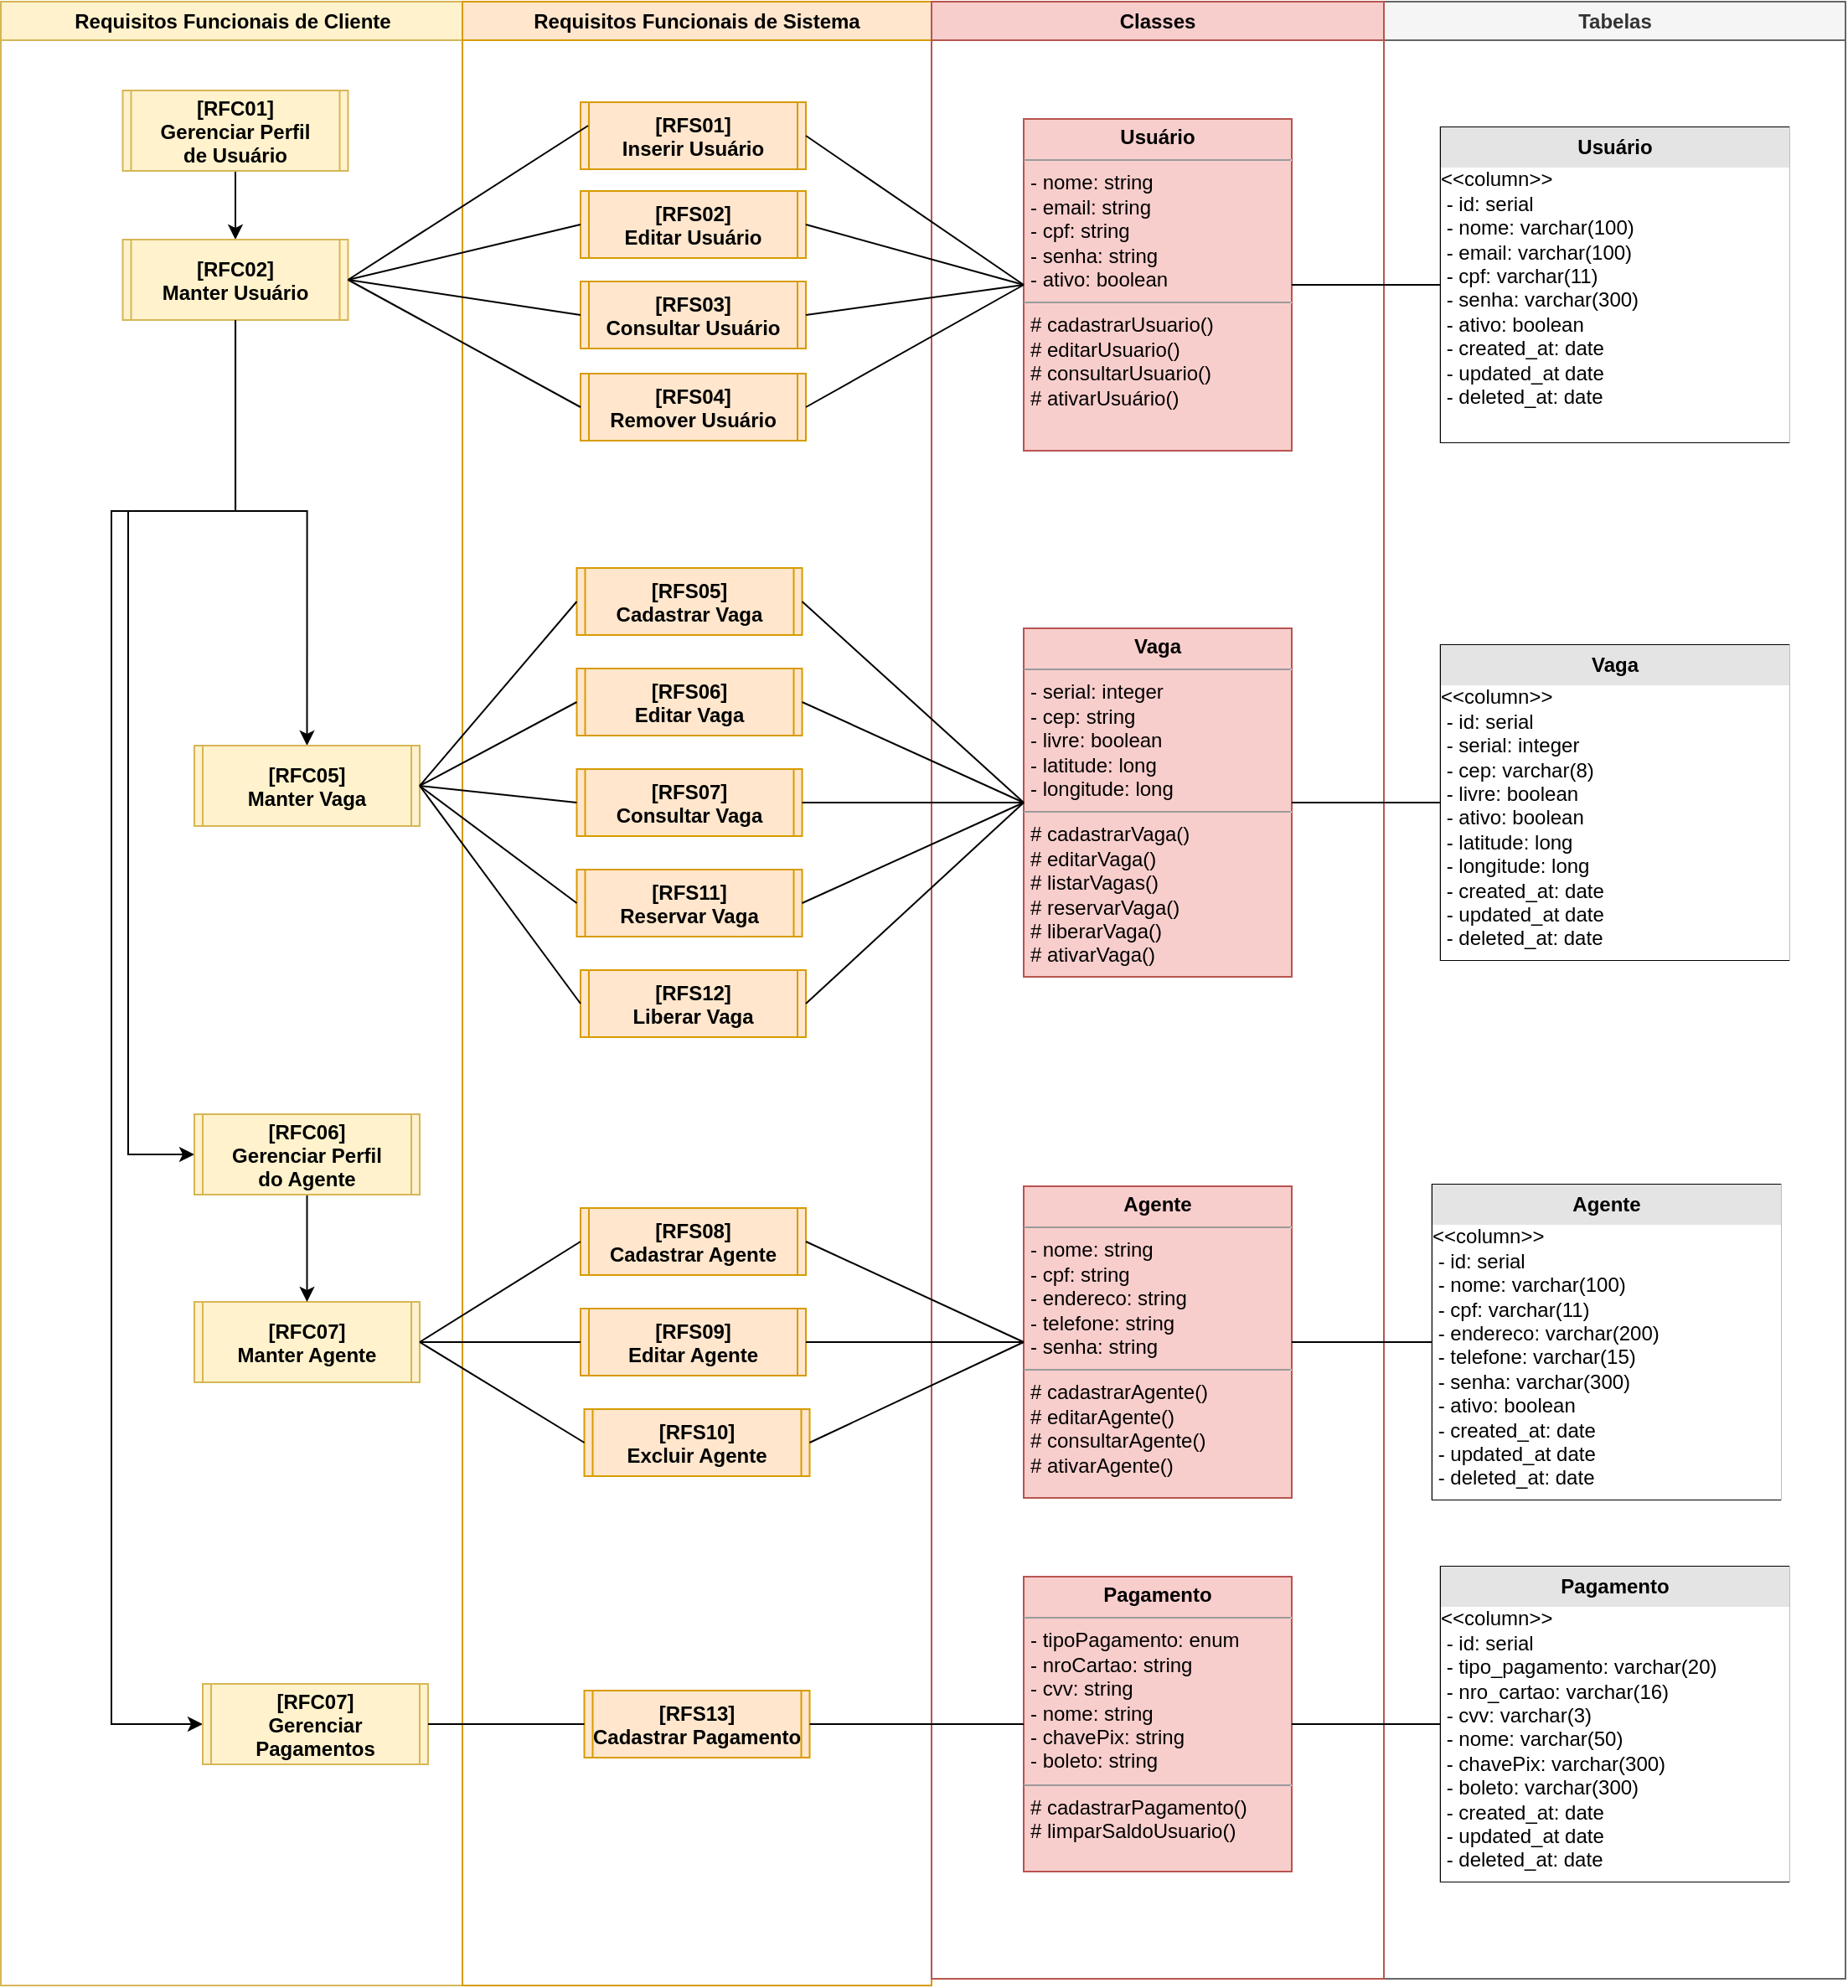 <mxfile version="20.6.0" type="device"><diagram name="Page-1" id="e7e014a7-5840-1c2e-5031-d8a46d1fe8dd"><mxGraphModel dx="700" dy="695" grid="1" gridSize="10" guides="1" tooltips="1" connect="1" arrows="1" fold="1" page="1" pageScale="1" pageWidth="1169" pageHeight="826" background="none" math="0" shadow="0"><root><mxCell id="0"/><mxCell id="1" parent="0"/><mxCell id="2" value="Requisitos Funcionais de Cliente" style="swimlane;whiteSpace=wrap;fillColor=#fff2cc;strokeColor=#d6b656;" parent="1" vertex="1"><mxGeometry x="174.5" y="136" width="275.5" height="1184" as="geometry"/></mxCell><mxCell id="U7-s-A8PzBp65a9j3maP-80" style="edgeStyle=orthogonalEdgeStyle;rounded=0;orthogonalLoop=1;jettySize=auto;html=1;exitX=0.5;exitY=1;exitDx=0;exitDy=0;entryX=0.5;entryY=0;entryDx=0;entryDy=0;endArrow=classic;endFill=1;fillColor=#fff2cc;strokeColor=#000000;" parent="2" source="U7-s-A8PzBp65a9j3maP-49" target="U7-s-A8PzBp65a9j3maP-79" edge="1"><mxGeometry relative="1" as="geometry"/></mxCell><mxCell id="U7-s-A8PzBp65a9j3maP-49" value="[RFC01]&#10;Gerenciar Perfil&#10;de Usuário" style="shape=process2;fixedSize=1;size=5;fontStyle=1;fillColor=#fff2cc;strokeColor=#d6b656;" parent="2" vertex="1"><mxGeometry x="72.75" y="53" width="134.5" height="48" as="geometry"/></mxCell><mxCell id="nPpcxBPXVq-egdTIaS-7-24" style="edgeStyle=orthogonalEdgeStyle;rounded=0;orthogonalLoop=1;jettySize=auto;html=1;endArrow=classic;endFill=1;fillColor=#fff2cc;strokeColor=#000000;entryX=0.5;entryY=0;entryDx=0;entryDy=0;" parent="2" source="U7-s-A8PzBp65a9j3maP-79" target="ow62ovdGGM7W3zSZjtmY-5" edge="1"><mxGeometry relative="1" as="geometry"><mxPoint x="182.711" y="275" as="targetPoint"/><Array as="points"><mxPoint x="140" y="304"/><mxPoint x="183" y="304"/></Array></mxGeometry></mxCell><mxCell id="U7-s-A8PzBp65a9j3maP-79" value="[RFC02]&#10;Manter Usuário" style="shape=process2;fixedSize=1;size=5;fontStyle=1;fillColor=#fff2cc;strokeColor=#d6b656;" parent="2" vertex="1"><mxGeometry x="72.75" y="142" width="134.5" height="48" as="geometry"/></mxCell><mxCell id="ow62ovdGGM7W3zSZjtmY-5" value="[RFC05]&#10;Manter Vaga" style="shape=process2;fixedSize=1;size=5;fontStyle=1;fillColor=#fff2cc;strokeColor=#d6b656;" parent="2" vertex="1"><mxGeometry x="115.5" y="444" width="134.5" height="48" as="geometry"/></mxCell><mxCell id="nPpcxBPXVq-egdTIaS-7-26" style="edgeStyle=orthogonalEdgeStyle;rounded=0;orthogonalLoop=1;jettySize=auto;html=1;entryX=0;entryY=0.5;entryDx=0;entryDy=0;endArrow=classic;endFill=1;fillColor=#fff2cc;strokeColor=#000000;exitX=0.5;exitY=1;exitDx=0;exitDy=0;" parent="2" source="U7-s-A8PzBp65a9j3maP-79" target="nPpcxBPXVq-egdTIaS-7-22" edge="1"><mxGeometry relative="1" as="geometry"><mxPoint x="182.711" y="420" as="sourcePoint"/><Array as="points"><mxPoint x="140" y="304"/><mxPoint x="76" y="304"/><mxPoint x="76" y="688"/></Array></mxGeometry></mxCell><mxCell id="nPpcxBPXVq-egdTIaS-7-3" style="edgeStyle=orthogonalEdgeStyle;rounded=0;orthogonalLoop=1;jettySize=auto;html=1;exitX=0.5;exitY=1;exitDx=0;exitDy=0;entryX=0.5;entryY=0;entryDx=0;entryDy=0;endArrow=classic;endFill=1;fillColor=#fff2cc;strokeColor=#000000;" parent="2" edge="1"><mxGeometry relative="1" as="geometry"><mxPoint x="182.75" y="372" as="targetPoint"/></mxGeometry></mxCell><mxCell id="nPpcxBPXVq-egdTIaS-7-64" style="edgeStyle=orthogonalEdgeStyle;rounded=0;orthogonalLoop=1;jettySize=auto;html=1;strokeColor=#000000;startArrow=none;startFill=0;endArrow=classic;endFill=1;exitX=0.5;exitY=1;exitDx=0;exitDy=0;entryX=0;entryY=0.5;entryDx=0;entryDy=0;" parent="2" source="U7-s-A8PzBp65a9j3maP-79" target="nPpcxBPXVq-egdTIaS-7-63" edge="1"><mxGeometry relative="1" as="geometry"><Array as="points"><mxPoint x="140" y="304"/><mxPoint x="66" y="304"/><mxPoint x="66" y="1028"/></Array></mxGeometry></mxCell><mxCell id="nPpcxBPXVq-egdTIaS-7-15" value="[RFC07]&#10;Manter Agente" style="shape=process2;fixedSize=1;size=5;fontStyle=1;fillColor=#fff2cc;strokeColor=#d6b656;" parent="2" vertex="1"><mxGeometry x="115.5" y="776" width="134.5" height="48" as="geometry"/></mxCell><mxCell id="nPpcxBPXVq-egdTIaS-7-23" style="edgeStyle=orthogonalEdgeStyle;rounded=0;orthogonalLoop=1;jettySize=auto;html=1;entryX=0.5;entryY=0;entryDx=0;entryDy=0;endArrow=classic;endFill=1;fillColor=#fff2cc;strokeColor=#000000;" parent="2" source="nPpcxBPXVq-egdTIaS-7-22" target="nPpcxBPXVq-egdTIaS-7-15" edge="1"><mxGeometry relative="1" as="geometry"/></mxCell><mxCell id="nPpcxBPXVq-egdTIaS-7-22" value="[RFC06]&#10;Gerenciar Perfil&#10;do Agente" style="shape=process2;fixedSize=1;size=5;fontStyle=1;fillColor=#fff2cc;strokeColor=#d6b656;" parent="2" vertex="1"><mxGeometry x="115.5" y="664" width="134.5" height="48" as="geometry"/></mxCell><mxCell id="nPpcxBPXVq-egdTIaS-7-63" value="[RFC07]&#10;Gerenciar &#10;Pagamentos" style="shape=process2;fixedSize=1;size=5;fontStyle=1;fillColor=#fff2cc;strokeColor=#d6b656;" parent="2" vertex="1"><mxGeometry x="120.5" y="1004" width="134.5" height="48" as="geometry"/></mxCell><mxCell id="U7-s-A8PzBp65a9j3maP-59" value="Requisitos Funcionais de Sistema" style="swimlane;whiteSpace=wrap;fillColor=#ffe6cc;strokeColor=#d79b00;" parent="1" vertex="1"><mxGeometry x="450" y="136" width="280" height="1184" as="geometry"/></mxCell><mxCell id="U7-s-A8PzBp65a9j3maP-60" value="[RFS01] &#10;Inserir Usuário" style="shape=process2;fixedSize=1;size=5;fontStyle=1;fillColor=#ffe6cc;strokeColor=#d79b00;" parent="U7-s-A8PzBp65a9j3maP-59" vertex="1"><mxGeometry x="70.5" y="60" width="134.5" height="40" as="geometry"/></mxCell><mxCell id="U7-s-A8PzBp65a9j3maP-75" value="[RFS02]&#10;Editar Usuário" style="shape=process2;fixedSize=1;size=5;fontStyle=1;fillColor=#ffe6cc;strokeColor=#d79b00;" parent="U7-s-A8PzBp65a9j3maP-59" vertex="1"><mxGeometry x="70.5" y="113" width="134.5" height="40" as="geometry"/></mxCell><mxCell id="U7-s-A8PzBp65a9j3maP-76" value="[RFS03]&#10;Consultar Usuário" style="shape=process2;fixedSize=1;size=5;fontStyle=1;fillColor=#ffe6cc;strokeColor=#d79b00;" parent="U7-s-A8PzBp65a9j3maP-59" vertex="1"><mxGeometry x="70.5" y="167" width="134.5" height="40" as="geometry"/></mxCell><mxCell id="U7-s-A8PzBp65a9j3maP-77" value="[RFS04] &#10;Remover Usuário" style="shape=process2;fixedSize=1;size=5;fontStyle=1;fillColor=#ffe6cc;strokeColor=#d79b00;" parent="U7-s-A8PzBp65a9j3maP-59" vertex="1"><mxGeometry x="70.5" y="222" width="134.5" height="40" as="geometry"/></mxCell><mxCell id="ow62ovdGGM7W3zSZjtmY-72" value="[RFS06]&#10;Editar Vaga" style="shape=process2;fixedSize=1;size=5;fontStyle=1;fillColor=#ffe6cc;strokeColor=#d79b00;" parent="U7-s-A8PzBp65a9j3maP-59" vertex="1"><mxGeometry x="68.25" y="398" width="134.5" height="40" as="geometry"/></mxCell><mxCell id="ow62ovdGGM7W3zSZjtmY-71" value="[RFS07]&#10;Consultar Vaga" style="shape=process2;fixedSize=1;size=5;fontStyle=1;fillColor=#ffe6cc;strokeColor=#d79b00;" parent="U7-s-A8PzBp65a9j3maP-59" vertex="1"><mxGeometry x="68.25" y="458" width="134.5" height="40" as="geometry"/></mxCell><mxCell id="ow62ovdGGM7W3zSZjtmY-69" value="[RFS05]&#10;Cadastrar Vaga" style="shape=process2;fixedSize=1;size=5;fontStyle=1;fillColor=#ffe6cc;strokeColor=#d79b00;" parent="U7-s-A8PzBp65a9j3maP-59" vertex="1"><mxGeometry x="68.25" y="338" width="134.5" height="40" as="geometry"/></mxCell><mxCell id="nPpcxBPXVq-egdTIaS-7-16" value="[RFS09]&#10;Editar Agente" style="shape=process2;fixedSize=1;size=5;fontStyle=1;fillColor=#ffe6cc;strokeColor=#d79b00;" parent="U7-s-A8PzBp65a9j3maP-59" vertex="1"><mxGeometry x="70.5" y="780" width="134.5" height="40" as="geometry"/></mxCell><mxCell id="nPpcxBPXVq-egdTIaS-7-18" value="[RFS08]&#10;Cadastrar Agente" style="shape=process2;fixedSize=1;size=5;fontStyle=1;fillColor=#ffe6cc;strokeColor=#d79b00;" parent="U7-s-A8PzBp65a9j3maP-59" vertex="1"><mxGeometry x="70.5" y="720" width="134.5" height="40" as="geometry"/></mxCell><mxCell id="nPpcxBPXVq-egdTIaS-7-29" value="[RFS11]&#10;Reservar Vaga" style="shape=process2;fixedSize=1;size=5;fontStyle=1;fillColor=#ffe6cc;strokeColor=#d79b00;" parent="U7-s-A8PzBp65a9j3maP-59" vertex="1"><mxGeometry x="68.25" y="518" width="134.5" height="40" as="geometry"/></mxCell><mxCell id="nPpcxBPXVq-egdTIaS-7-30" value="[RFS12]&#10;Liberar Vaga" style="shape=process2;fixedSize=1;size=5;fontStyle=1;fillColor=#ffe6cc;strokeColor=#d79b00;" parent="U7-s-A8PzBp65a9j3maP-59" vertex="1"><mxGeometry x="70.5" y="578" width="134.5" height="40" as="geometry"/></mxCell><mxCell id="nPpcxBPXVq-egdTIaS-7-34" value="[RFS10]&#10;Excluir Agente" style="shape=process2;fixedSize=1;size=5;fontStyle=1;fillColor=#ffe6cc;strokeColor=#d79b00;" parent="U7-s-A8PzBp65a9j3maP-59" vertex="1"><mxGeometry x="72.75" y="840" width="134.5" height="40" as="geometry"/></mxCell><mxCell id="nPpcxBPXVq-egdTIaS-7-66" value="[RFS13]&#10;Cadastrar Pagamento" style="shape=process2;fixedSize=1;size=5;fontStyle=1;fillColor=#ffe6cc;strokeColor=#d79b00;" parent="U7-s-A8PzBp65a9j3maP-59" vertex="1"><mxGeometry x="72.75" y="1008" width="134.5" height="40" as="geometry"/></mxCell><mxCell id="U7-s-A8PzBp65a9j3maP-71" value="Tabelas" style="swimlane;whiteSpace=wrap;fillColor=#f5f5f5;fontColor=#333333;strokeColor=#666666;" parent="1" vertex="1"><mxGeometry x="1000" y="136" width="275.5" height="1180" as="geometry"/></mxCell><mxCell id="U7-s-A8PzBp65a9j3maP-58" value="&lt;div style=&quot;text-align: center; box-sizing: border-box; width: 100%; background: rgb(228, 228, 228); padding: 2px; line-height: 170%;&quot;&gt;&lt;b&gt;Usuário&lt;/b&gt;&lt;/div&gt;&amp;lt;&amp;lt;column&amp;gt;&amp;gt;&lt;br&gt;&lt;span style=&quot;&quot;&gt;&lt;/span&gt;&amp;nbsp;- id: serial&lt;br&gt;&lt;span style=&quot;&quot;&gt;&lt;/span&gt;&amp;nbsp;- nome: varchar(100)&lt;br&gt;&lt;span style=&quot;&quot;&gt;&lt;/span&gt;&amp;nbsp;- email: varchar(100)&lt;br&gt;&lt;span style=&quot;&quot;&gt;&lt;/span&gt;&amp;nbsp;- cpf: varchar(11)&lt;br&gt;&lt;span style=&quot;&quot;&gt;&lt;/span&gt;&amp;nbsp;- senha: varchar(300)&lt;br&gt;&lt;span style=&quot;&quot;&gt;&lt;/span&gt;&amp;nbsp;- ativo: boolean&lt;br&gt;&lt;span style=&quot;&quot;&gt;&lt;/span&gt;&amp;nbsp;- created_at: date&amp;nbsp;&lt;br&gt;&lt;span style=&quot;&quot;&gt;&lt;/span&gt;&amp;nbsp;- updated_at date&lt;br&gt;&lt;span style=&quot;&quot;&gt;&lt;/span&gt;&amp;nbsp;- deleted_at: date" style="verticalAlign=top;align=left;overflow=fill;html=1;labelBackgroundColor=#FFFFFF;fillStyle=solid;fillColor=#CCCCCC;" parent="U7-s-A8PzBp65a9j3maP-71" vertex="1"><mxGeometry x="33.88" y="75" width="207.75" height="188" as="geometry"/></mxCell><mxCell id="3" value="Classes" style="swimlane;whiteSpace=wrap;fillColor=#f8cecc;strokeColor=#b85450;" parent="U7-s-A8PzBp65a9j3maP-71" vertex="1"><mxGeometry x="-270" width="270" height="1180" as="geometry"/></mxCell><mxCell id="U7-s-A8PzBp65a9j3maP-50" value="&lt;p style=&quot;margin:0px;margin-top:4px;text-align:center;&quot;&gt;&lt;b&gt;Usuário&lt;/b&gt;&lt;/p&gt;&lt;hr size=&quot;1&quot;&gt;&lt;p style=&quot;margin:0px;margin-left:4px;&quot;&gt;- nome: string&lt;/p&gt;&lt;p style=&quot;margin:0px;margin-left:4px;&quot;&gt;- email: string&lt;/p&gt;&lt;p style=&quot;margin:0px;margin-left:4px;&quot;&gt;- cpf: string&lt;/p&gt;&lt;p style=&quot;margin:0px;margin-left:4px;&quot;&gt;- senha: string&lt;/p&gt;&lt;p style=&quot;margin:0px;margin-left:4px;&quot;&gt;- ativo: boolean&lt;br&gt;&lt;/p&gt;&lt;hr size=&quot;1&quot;&gt;&lt;p style=&quot;margin:0px;margin-left:4px;&quot;&gt;# cadastrarUsuario()&lt;/p&gt;&lt;p style=&quot;margin:0px;margin-left:4px;&quot;&gt;# editarUsuario()&lt;/p&gt;&lt;p style=&quot;margin:0px;margin-left:4px;&quot;&gt;# consultarUsuario()&lt;/p&gt;&lt;p style=&quot;margin:0px;margin-left:4px;&quot;&gt;# ativarUsuário()&lt;/p&gt;" style="verticalAlign=top;align=left;overflow=fill;fontSize=12;fontFamily=Helvetica;html=1;fillColor=#f8cecc;strokeColor=#b85450;" parent="3" vertex="1"><mxGeometry x="55" y="70" width="160" height="198" as="geometry"/></mxCell><mxCell id="nPpcxBPXVq-egdTIaS-7-45" value="&lt;p style=&quot;margin:0px;margin-top:4px;text-align:center;&quot;&gt;&lt;b&gt;Vaga&lt;/b&gt;&lt;/p&gt;&lt;hr size=&quot;1&quot;&gt;&lt;p style=&quot;margin:0px;margin-left:4px;&quot;&gt;- serial: integer&lt;/p&gt;&lt;p style=&quot;margin:0px;margin-left:4px;&quot;&gt;- cep: string&lt;/p&gt;&lt;p style=&quot;margin:0px;margin-left:4px;&quot;&gt;- livre: boolean&lt;br&gt;&lt;/p&gt;&lt;p style=&quot;margin:0px;margin-left:4px;&quot;&gt;- latitude: long&lt;/p&gt;&lt;p style=&quot;margin:0px;margin-left:4px;&quot;&gt;- longitude: long&lt;br&gt;&lt;/p&gt;&lt;hr size=&quot;1&quot;&gt;&lt;p style=&quot;margin:0px;margin-left:4px;&quot;&gt;# cadastrarVaga()&lt;/p&gt;&lt;p style=&quot;margin:0px;margin-left:4px;&quot;&gt;# editarVaga()&lt;/p&gt;&lt;p style=&quot;margin:0px;margin-left:4px;&quot;&gt;# listarVagas()&lt;/p&gt;&lt;p style=&quot;margin:0px;margin-left:4px;&quot;&gt;# reservarVaga()&lt;/p&gt;&lt;p style=&quot;margin:0px;margin-left:4px;&quot;&gt;# liberarVaga()&lt;br&gt;&lt;/p&gt;&lt;p style=&quot;margin:0px;margin-left:4px;&quot;&gt;# ativarVaga()&lt;br&gt;&lt;/p&gt;" style="verticalAlign=top;align=left;overflow=fill;fontSize=12;fontFamily=Helvetica;html=1;fillColor=#f8cecc;strokeColor=#b85450;" parent="3" vertex="1"><mxGeometry x="55" y="374" width="160" height="208" as="geometry"/></mxCell><mxCell id="nPpcxBPXVq-egdTIaS-7-54" value="&lt;p style=&quot;margin:0px;margin-top:4px;text-align:center;&quot;&gt;&lt;b&gt;Agente&lt;/b&gt;&lt;/p&gt;&lt;hr size=&quot;1&quot;&gt;&lt;p style=&quot;margin:0px;margin-left:4px;&quot;&gt;- nome: string&lt;/p&gt;&lt;p style=&quot;margin:0px;margin-left:4px;&quot;&gt;- cpf: string&lt;/p&gt;&lt;p style=&quot;margin:0px;margin-left:4px;&quot;&gt;- endereco: string&lt;/p&gt;&lt;p style=&quot;margin:0px;margin-left:4px;&quot;&gt;- telefone: string&lt;br&gt;&lt;/p&gt;&lt;p style=&quot;margin:0px;margin-left:4px;&quot;&gt;- senha: string&lt;/p&gt;&lt;hr size=&quot;1&quot;&gt;&lt;p style=&quot;margin:0px;margin-left:4px;&quot;&gt;# cadastrarAgente()&lt;/p&gt;&lt;p style=&quot;margin:0px;margin-left:4px;&quot;&gt;# editarAgente()&lt;/p&gt;&lt;p style=&quot;margin:0px;margin-left:4px;&quot;&gt;# consultarAgente()&lt;/p&gt;&lt;p style=&quot;margin:0px;margin-left:4px;&quot;&gt;# ativarAgente()&lt;br&gt;&lt;/p&gt;" style="verticalAlign=top;align=left;overflow=fill;fontSize=12;fontFamily=Helvetica;html=1;fillColor=#f8cecc;strokeColor=#b85450;" parent="3" vertex="1"><mxGeometry x="55" y="707" width="160" height="186" as="geometry"/></mxCell><mxCell id="nPpcxBPXVq-egdTIaS-7-55" value="&lt;div style=&quot;text-align: center; box-sizing: border-box; width: 100%; background: rgb(228, 228, 228); padding: 2px; line-height: 170%;&quot;&gt;&lt;b&gt;Agente&lt;/b&gt;&lt;/div&gt;&amp;lt;&amp;lt;column&amp;gt;&amp;gt;&lt;br&gt;&lt;span style=&quot;&quot;&gt;&lt;/span&gt;&amp;nbsp;- id: serial&lt;br&gt;&lt;span style=&quot;&quot;&gt;&lt;/span&gt;&amp;nbsp;- nome: varchar(100)&lt;br&gt;&lt;span style=&quot;&quot;&gt;&lt;/span&gt;&amp;nbsp;- cpf: varchar(11)&lt;br&gt;&lt;span style=&quot;&quot;&gt;&lt;/span&gt;&amp;nbsp;- endereco: varchar(200)&lt;br&gt;&amp;nbsp;- telefone: varchar(15)&lt;br&gt;&amp;nbsp;- senha: varchar(300)&lt;br&gt;&amp;nbsp;- ativo: boolean&lt;br&gt;&lt;span style=&quot;&quot;&gt;&lt;/span&gt;&amp;nbsp;- created_at: date&amp;nbsp;&lt;br&gt;&lt;span style=&quot;&quot;&gt;&lt;/span&gt;&amp;nbsp;- updated_at date&lt;br&gt;&lt;span style=&quot;&quot;&gt;&lt;/span&gt;&amp;nbsp;- deleted_at: date" style="verticalAlign=top;align=left;overflow=fill;html=1;labelBackgroundColor=#FFFFFF;fillStyle=solid;fillColor=#CCCCCC;" parent="3" vertex="1"><mxGeometry x="298.88" y="706" width="207.75" height="188" as="geometry"/></mxCell><mxCell id="nPpcxBPXVq-egdTIaS-7-56" style="edgeStyle=none;rounded=0;orthogonalLoop=1;jettySize=auto;html=1;entryX=1;entryY=0.5;entryDx=0;entryDy=0;endArrow=none;endFill=0;" parent="3" source="nPpcxBPXVq-egdTIaS-7-55" target="nPpcxBPXVq-egdTIaS-7-54" edge="1"><mxGeometry relative="1" as="geometry"/></mxCell><mxCell id="nPpcxBPXVq-egdTIaS-7-69" value="&lt;p style=&quot;margin:0px;margin-top:4px;text-align:center;&quot;&gt;&lt;b&gt;Pagamento&lt;/b&gt;&lt;/p&gt;&lt;hr size=&quot;1&quot;&gt;&lt;p style=&quot;margin:0px;margin-left:4px;&quot;&gt;- tipoPagamento: enum&lt;/p&gt;&lt;p style=&quot;margin:0px;margin-left:4px;&quot;&gt;- nroCartao: string&lt;/p&gt;&lt;p style=&quot;margin:0px;margin-left:4px;&quot;&gt;- cvv: string&lt;/p&gt;&lt;p style=&quot;margin:0px;margin-left:4px;&quot;&gt;- nome: string&lt;br&gt;&lt;/p&gt;&lt;p style=&quot;margin:0px;margin-left:4px;&quot;&gt;- chavePix: string&lt;/p&gt;&lt;p style=&quot;margin:0px;margin-left:4px;&quot;&gt;- boleto: string&lt;br&gt;&lt;/p&gt;&lt;hr size=&quot;1&quot;&gt;&lt;p style=&quot;margin:0px;margin-left:4px;&quot;&gt;# cadastrarPagamento()&lt;/p&gt;&lt;p style=&quot;margin:0px;margin-left:4px;&quot;&gt;# limparSaldoUsuario()&lt;/p&gt;" style="verticalAlign=top;align=left;overflow=fill;fontSize=12;fontFamily=Helvetica;html=1;fillColor=#f8cecc;strokeColor=#b85450;" parent="3" vertex="1"><mxGeometry x="55" y="940" width="160" height="176" as="geometry"/></mxCell><mxCell id="U7-s-A8PzBp65a9j3maP-85" style="edgeStyle=none;rounded=0;orthogonalLoop=1;jettySize=auto;html=1;exitX=1;exitY=0.5;exitDx=0;exitDy=0;entryX=0;entryY=0.5;entryDx=0;entryDy=0;endArrow=none;endFill=0;" parent="U7-s-A8PzBp65a9j3maP-71" source="U7-s-A8PzBp65a9j3maP-50" target="U7-s-A8PzBp65a9j3maP-58" edge="1"><mxGeometry relative="1" as="geometry"/></mxCell><mxCell id="nPpcxBPXVq-egdTIaS-7-46" value="&lt;div style=&quot;text-align: center; box-sizing: border-box; width: 100%; background: rgb(228, 228, 228); padding: 2px; line-height: 170%;&quot;&gt;&lt;b&gt;Vaga&lt;/b&gt;&lt;/div&gt;&amp;lt;&amp;lt;column&amp;gt;&amp;gt;&lt;br&gt;&lt;span style=&quot;&quot;&gt;&lt;/span&gt;&amp;nbsp;- id: serial&lt;br&gt;&lt;span style=&quot;&quot;&gt;&lt;/span&gt;&amp;nbsp;- serial: integer&lt;br&gt;&lt;span style=&quot;&quot;&gt;&lt;/span&gt;&amp;nbsp;- cep: varchar(8)&lt;br&gt;&lt;span style=&quot;&quot;&gt;&lt;/span&gt;&amp;nbsp;- livre: boolean&lt;br&gt;&amp;nbsp;- ativo: boolean&lt;br&gt;&amp;nbsp;- latitude: long&lt;br&gt;&amp;nbsp;- longitude: long&lt;br&gt;&lt;span style=&quot;&quot;&gt;&lt;/span&gt;&amp;nbsp;- created_at: date&amp;nbsp;&lt;br&gt;&lt;span style=&quot;&quot;&gt;&lt;/span&gt;&amp;nbsp;- updated_at date&lt;br&gt;&lt;span style=&quot;&quot;&gt;&lt;/span&gt;&amp;nbsp;- deleted_at: date" style="verticalAlign=top;align=left;overflow=fill;html=1;labelBackgroundColor=#FFFFFF;fillStyle=solid;fillColor=#CCCCCC;" parent="U7-s-A8PzBp65a9j3maP-71" vertex="1"><mxGeometry x="33.88" y="384" width="207.75" height="188" as="geometry"/></mxCell><mxCell id="nPpcxBPXVq-egdTIaS-7-47" style="edgeStyle=none;rounded=0;orthogonalLoop=1;jettySize=auto;html=1;entryX=1;entryY=0.5;entryDx=0;entryDy=0;endArrow=none;endFill=0;" parent="U7-s-A8PzBp65a9j3maP-71" source="nPpcxBPXVq-egdTIaS-7-46" target="nPpcxBPXVq-egdTIaS-7-45" edge="1"><mxGeometry relative="1" as="geometry"/></mxCell><mxCell id="nPpcxBPXVq-egdTIaS-7-72" value="&lt;div style=&quot;text-align: center; box-sizing: border-box; width: 100%; background: rgb(228, 228, 228); padding: 2px; line-height: 170%;&quot;&gt;&lt;b&gt;Pagamento&lt;/b&gt;&lt;/div&gt;&amp;lt;&amp;lt;column&amp;gt;&amp;gt;&lt;br&gt;&lt;span style=&quot;&quot;&gt;&lt;/span&gt;&amp;nbsp;- id: serial&lt;br&gt;&lt;span style=&quot;&quot;&gt;&lt;/span&gt;&amp;nbsp;- tipo_pagamento: varchar(20)&lt;br&gt;&lt;span style=&quot;&quot;&gt;&lt;/span&gt;&amp;nbsp;- nro_cartao: varchar(16)&lt;br&gt;&lt;span style=&quot;&quot;&gt;&lt;/span&gt;&amp;nbsp;- cvv: varchar(3)&lt;br&gt;&amp;nbsp;- nome: varchar(50)&lt;br&gt;&amp;nbsp;- chavePix: varchar(300)&lt;br&gt;&amp;nbsp;- boleto: varchar(300)&lt;br&gt;&lt;span style=&quot;&quot;&gt;&lt;/span&gt;&amp;nbsp;- created_at: date&amp;nbsp;&lt;br&gt;&lt;span style=&quot;&quot;&gt;&lt;/span&gt;&amp;nbsp;- updated_at date&lt;br&gt;&lt;span style=&quot;&quot;&gt;&lt;/span&gt;&amp;nbsp;- deleted_at: date" style="verticalAlign=top;align=left;overflow=fill;html=1;labelBackgroundColor=#FFFFFF;fillStyle=solid;fillColor=#CCCCCC;" parent="U7-s-A8PzBp65a9j3maP-71" vertex="1"><mxGeometry x="33.88" y="934" width="207.75" height="188" as="geometry"/></mxCell><mxCell id="nPpcxBPXVq-egdTIaS-7-73" style="edgeStyle=none;rounded=0;orthogonalLoop=1;jettySize=auto;html=1;entryX=0;entryY=0.5;entryDx=0;entryDy=0;strokeColor=#000000;startArrow=none;startFill=0;endArrow=none;endFill=0;" parent="U7-s-A8PzBp65a9j3maP-71" source="nPpcxBPXVq-egdTIaS-7-69" target="nPpcxBPXVq-egdTIaS-7-72" edge="1"><mxGeometry relative="1" as="geometry"/></mxCell><mxCell id="U7-s-A8PzBp65a9j3maP-81" style="rounded=0;orthogonalLoop=1;jettySize=auto;html=1;exitX=1;exitY=0.5;exitDx=0;exitDy=0;entryX=0;entryY=0.5;entryDx=0;entryDy=0;endArrow=none;endFill=0;" parent="1" source="U7-s-A8PzBp65a9j3maP-79" edge="1"><mxGeometry relative="1" as="geometry"><mxPoint x="381.75" y="280" as="sourcePoint"/><mxPoint x="525" y="210" as="targetPoint"/></mxGeometry></mxCell><mxCell id="U7-s-A8PzBp65a9j3maP-82" style="edgeStyle=none;rounded=0;orthogonalLoop=1;jettySize=auto;html=1;exitX=1;exitY=0.5;exitDx=0;exitDy=0;entryX=0;entryY=0.5;entryDx=0;entryDy=0;endArrow=none;endFill=0;" parent="1" source="U7-s-A8PzBp65a9j3maP-79" target="U7-s-A8PzBp65a9j3maP-75" edge="1"><mxGeometry relative="1" as="geometry"><Array as="points"/></mxGeometry></mxCell><mxCell id="U7-s-A8PzBp65a9j3maP-83" style="edgeStyle=none;rounded=0;orthogonalLoop=1;jettySize=auto;html=1;exitX=1;exitY=0.5;exitDx=0;exitDy=0;entryX=0;entryY=0.5;entryDx=0;entryDy=0;endArrow=none;endFill=0;" parent="1" source="U7-s-A8PzBp65a9j3maP-79" target="U7-s-A8PzBp65a9j3maP-76" edge="1"><mxGeometry relative="1" as="geometry"/></mxCell><mxCell id="U7-s-A8PzBp65a9j3maP-84" style="edgeStyle=none;rounded=0;orthogonalLoop=1;jettySize=auto;html=1;exitX=1;exitY=0.5;exitDx=0;exitDy=0;entryX=0;entryY=0.5;entryDx=0;entryDy=0;endArrow=none;endFill=0;" parent="1" source="U7-s-A8PzBp65a9j3maP-79" target="U7-s-A8PzBp65a9j3maP-77" edge="1"><mxGeometry relative="1" as="geometry"/></mxCell><mxCell id="U7-s-A8PzBp65a9j3maP-99" style="edgeStyle=none;rounded=0;orthogonalLoop=1;jettySize=auto;html=1;exitX=1;exitY=0.5;exitDx=0;exitDy=0;entryX=0;entryY=0.5;entryDx=0;entryDy=0;startArrow=none;startFill=0;endArrow=none;endFill=0;" parent="1" source="U7-s-A8PzBp65a9j3maP-60" target="U7-s-A8PzBp65a9j3maP-50" edge="1"><mxGeometry relative="1" as="geometry"/></mxCell><mxCell id="U7-s-A8PzBp65a9j3maP-100" style="edgeStyle=none;rounded=0;orthogonalLoop=1;jettySize=auto;html=1;exitX=1;exitY=0.5;exitDx=0;exitDy=0;entryX=0;entryY=0.5;entryDx=0;entryDy=0;startArrow=none;startFill=0;endArrow=none;endFill=0;" parent="1" source="U7-s-A8PzBp65a9j3maP-75" target="U7-s-A8PzBp65a9j3maP-50" edge="1"><mxGeometry relative="1" as="geometry"/></mxCell><mxCell id="U7-s-A8PzBp65a9j3maP-101" style="edgeStyle=none;rounded=0;orthogonalLoop=1;jettySize=auto;html=1;exitX=1;exitY=0.5;exitDx=0;exitDy=0;startArrow=none;startFill=0;endArrow=none;endFill=0;entryX=0;entryY=0.5;entryDx=0;entryDy=0;" parent="1" source="U7-s-A8PzBp65a9j3maP-76" target="U7-s-A8PzBp65a9j3maP-50" edge="1"><mxGeometry relative="1" as="geometry"><mxPoint x="780" y="307" as="targetPoint"/></mxGeometry></mxCell><mxCell id="U7-s-A8PzBp65a9j3maP-102" style="edgeStyle=none;rounded=0;orthogonalLoop=1;jettySize=auto;html=1;exitX=1;exitY=0.5;exitDx=0;exitDy=0;entryX=0;entryY=0.5;entryDx=0;entryDy=0;startArrow=none;startFill=0;endArrow=none;endFill=0;" parent="1" source="U7-s-A8PzBp65a9j3maP-77" target="U7-s-A8PzBp65a9j3maP-50" edge="1"><mxGeometry relative="1" as="geometry"/></mxCell><mxCell id="ow62ovdGGM7W3zSZjtmY-70" style="edgeStyle=none;rounded=0;orthogonalLoop=1;jettySize=auto;html=1;exitX=0;exitY=0.5;exitDx=0;exitDy=0;entryX=1;entryY=0.5;entryDx=0;entryDy=0;strokeWidth=1;endArrow=none;endFill=0;" parent="1" source="ow62ovdGGM7W3zSZjtmY-69" target="ow62ovdGGM7W3zSZjtmY-5" edge="1"><mxGeometry relative="1" as="geometry"/></mxCell><mxCell id="ow62ovdGGM7W3zSZjtmY-95" style="rounded=0;orthogonalLoop=1;jettySize=auto;html=1;exitX=1;exitY=0.5;exitDx=0;exitDy=0;strokeWidth=1;endArrow=none;endFill=0;entryX=0;entryY=0.5;entryDx=0;entryDy=0;" parent="1" source="ow62ovdGGM7W3zSZjtmY-5" target="ow62ovdGGM7W3zSZjtmY-71" edge="1"><mxGeometry relative="1" as="geometry"><mxPoint x="520" y="572" as="targetPoint"/></mxGeometry></mxCell><mxCell id="ow62ovdGGM7W3zSZjtmY-96" style="edgeStyle=none;rounded=0;orthogonalLoop=1;jettySize=auto;html=1;exitX=1;exitY=0.5;exitDx=0;exitDy=0;entryX=0;entryY=0.5;entryDx=0;entryDy=0;strokeWidth=1;endArrow=none;endFill=0;" parent="1" source="ow62ovdGGM7W3zSZjtmY-5" target="ow62ovdGGM7W3zSZjtmY-72" edge="1"><mxGeometry relative="1" as="geometry"/></mxCell><mxCell id="nPpcxBPXVq-egdTIaS-7-21" style="edgeStyle=none;rounded=0;orthogonalLoop=1;jettySize=auto;html=1;exitX=1;exitY=0.5;exitDx=0;exitDy=0;entryX=0;entryY=0.5;entryDx=0;entryDy=0;strokeWidth=1;endArrow=none;endFill=0;" parent="1" source="nPpcxBPXVq-egdTIaS-7-15" target="nPpcxBPXVq-egdTIaS-7-16" edge="1"><mxGeometry relative="1" as="geometry"/></mxCell><mxCell id="nPpcxBPXVq-egdTIaS-7-19" style="edgeStyle=none;rounded=0;orthogonalLoop=1;jettySize=auto;html=1;exitX=0;exitY=0.5;exitDx=0;exitDy=0;entryX=1;entryY=0.5;entryDx=0;entryDy=0;strokeWidth=1;endArrow=none;endFill=0;" parent="1" source="nPpcxBPXVq-egdTIaS-7-18" target="nPpcxBPXVq-egdTIaS-7-15" edge="1"><mxGeometry relative="1" as="geometry"/></mxCell><mxCell id="nPpcxBPXVq-egdTIaS-7-32" style="rounded=0;orthogonalLoop=1;jettySize=auto;html=1;entryX=0;entryY=0.5;entryDx=0;entryDy=0;endArrow=none;endFill=0;exitX=1;exitY=0.5;exitDx=0;exitDy=0;" parent="1" source="ow62ovdGGM7W3zSZjtmY-5" target="nPpcxBPXVq-egdTIaS-7-29" edge="1"><mxGeometry relative="1" as="geometry"/></mxCell><mxCell id="nPpcxBPXVq-egdTIaS-7-33" style="rounded=0;orthogonalLoop=1;jettySize=auto;html=1;entryX=0;entryY=0.5;entryDx=0;entryDy=0;endArrow=none;endFill=0;exitX=1;exitY=0.5;exitDx=0;exitDy=0;" parent="1" source="ow62ovdGGM7W3zSZjtmY-5" target="nPpcxBPXVq-egdTIaS-7-30" edge="1"><mxGeometry relative="1" as="geometry"/></mxCell><mxCell id="nPpcxBPXVq-egdTIaS-7-35" style="edgeStyle=none;rounded=0;orthogonalLoop=1;jettySize=auto;html=1;entryX=0;entryY=0.5;entryDx=0;entryDy=0;endArrow=none;endFill=0;exitX=1;exitY=0.5;exitDx=0;exitDy=0;" parent="1" source="nPpcxBPXVq-egdTIaS-7-15" target="nPpcxBPXVq-egdTIaS-7-34" edge="1"><mxGeometry relative="1" as="geometry"/></mxCell><mxCell id="nPpcxBPXVq-egdTIaS-7-12" style="edgeStyle=none;rounded=0;orthogonalLoop=1;jettySize=auto;html=1;exitX=1;exitY=0.5;exitDx=0;exitDy=0;entryX=0;entryY=0.5;entryDx=0;entryDy=0;endArrow=none;endFill=0;" parent="1" edge="1"><mxGeometry relative="1" as="geometry"><mxPoint x="520.5" y="552" as="targetPoint"/></mxGeometry></mxCell><mxCell id="nPpcxBPXVq-egdTIaS-7-13" style="edgeStyle=none;rounded=0;orthogonalLoop=1;jettySize=auto;html=1;exitX=1;exitY=0.5;exitDx=0;exitDy=0;entryX=0;entryY=0.5;entryDx=0;entryDy=0;endArrow=none;endFill=0;" parent="1" edge="1"><mxGeometry relative="1" as="geometry"><mxPoint x="520.5" y="607" as="targetPoint"/></mxGeometry></mxCell><mxCell id="nPpcxBPXVq-egdTIaS-7-39" style="edgeStyle=none;rounded=0;orthogonalLoop=1;jettySize=auto;html=1;entryX=1;entryY=0.5;entryDx=0;entryDy=0;endArrow=none;endFill=0;exitX=0;exitY=0.5;exitDx=0;exitDy=0;startArrow=none;startFill=0;" parent="1" edge="1"><mxGeometry relative="1" as="geometry"><mxPoint x="785" y="524.0" as="sourcePoint"/></mxGeometry></mxCell><mxCell id="nPpcxBPXVq-egdTIaS-7-40" style="edgeStyle=none;rounded=0;orthogonalLoop=1;jettySize=auto;html=1;entryX=1;entryY=0.5;entryDx=0;entryDy=0;endArrow=none;endFill=0;exitX=0;exitY=0.5;exitDx=0;exitDy=0;startArrow=none;startFill=0;" parent="1" edge="1"><mxGeometry relative="1" as="geometry"><mxPoint x="785" y="524.0" as="sourcePoint"/></mxGeometry></mxCell><mxCell id="nPpcxBPXVq-egdTIaS-7-41" style="edgeStyle=none;rounded=0;orthogonalLoop=1;jettySize=auto;html=1;endArrow=none;endFill=0;exitX=0;exitY=0.5;exitDx=0;exitDy=0;entryX=1;entryY=0.5;entryDx=0;entryDy=0;startArrow=none;startFill=0;" parent="1" edge="1"><mxGeometry relative="1" as="geometry"><mxPoint x="785" y="524.0" as="sourcePoint"/></mxGeometry></mxCell><mxCell id="nPpcxBPXVq-egdTIaS-7-42" style="edgeStyle=none;rounded=0;orthogonalLoop=1;jettySize=auto;html=1;entryX=1;entryY=0.5;entryDx=0;entryDy=0;endArrow=none;endFill=0;exitX=0;exitY=0.5;exitDx=0;exitDy=0;startArrow=none;startFill=0;" parent="1" edge="1"><mxGeometry relative="1" as="geometry"><mxPoint x="785" y="524.0" as="sourcePoint"/></mxGeometry></mxCell><mxCell id="nPpcxBPXVq-egdTIaS-7-48" style="edgeStyle=none;rounded=0;orthogonalLoop=1;jettySize=auto;html=1;entryX=1;entryY=0.5;entryDx=0;entryDy=0;endArrow=none;endFill=0;exitX=0;exitY=0.5;exitDx=0;exitDy=0;" parent="1" source="nPpcxBPXVq-egdTIaS-7-45" target="ow62ovdGGM7W3zSZjtmY-69" edge="1"><mxGeometry relative="1" as="geometry"/></mxCell><mxCell id="nPpcxBPXVq-egdTIaS-7-49" style="edgeStyle=none;rounded=0;orthogonalLoop=1;jettySize=auto;html=1;entryX=1;entryY=0.5;entryDx=0;entryDy=0;endArrow=none;endFill=0;exitX=0;exitY=0.5;exitDx=0;exitDy=0;" parent="1" source="nPpcxBPXVq-egdTIaS-7-45" target="ow62ovdGGM7W3zSZjtmY-72" edge="1"><mxGeometry relative="1" as="geometry"/></mxCell><mxCell id="nPpcxBPXVq-egdTIaS-7-50" style="edgeStyle=none;rounded=0;orthogonalLoop=1;jettySize=auto;html=1;entryX=1;entryY=0.5;entryDx=0;entryDy=0;endArrow=none;endFill=0;exitX=0;exitY=0.5;exitDx=0;exitDy=0;" parent="1" source="nPpcxBPXVq-egdTIaS-7-45" target="ow62ovdGGM7W3zSZjtmY-71" edge="1"><mxGeometry relative="1" as="geometry"/></mxCell><mxCell id="nPpcxBPXVq-egdTIaS-7-51" style="edgeStyle=none;rounded=0;orthogonalLoop=1;jettySize=auto;html=1;entryX=1;entryY=0.5;entryDx=0;entryDy=0;endArrow=none;endFill=0;exitX=0;exitY=0.5;exitDx=0;exitDy=0;" parent="1" source="nPpcxBPXVq-egdTIaS-7-45" target="nPpcxBPXVq-egdTIaS-7-29" edge="1"><mxGeometry relative="1" as="geometry"/></mxCell><mxCell id="nPpcxBPXVq-egdTIaS-7-52" style="edgeStyle=none;rounded=0;orthogonalLoop=1;jettySize=auto;html=1;entryX=1;entryY=0.5;entryDx=0;entryDy=0;endArrow=none;endFill=0;exitX=0;exitY=0.5;exitDx=0;exitDy=0;" parent="1" source="nPpcxBPXVq-egdTIaS-7-45" target="nPpcxBPXVq-egdTIaS-7-30" edge="1"><mxGeometry relative="1" as="geometry"/></mxCell><mxCell id="nPpcxBPXVq-egdTIaS-7-57" style="edgeStyle=none;rounded=0;orthogonalLoop=1;jettySize=auto;html=1;exitX=0;exitY=0.5;exitDx=0;exitDy=0;entryX=1;entryY=0.5;entryDx=0;entryDy=0;startArrow=none;startFill=0;endArrow=none;endFill=0;" parent="1" source="nPpcxBPXVq-egdTIaS-7-54" target="nPpcxBPXVq-egdTIaS-7-18" edge="1"><mxGeometry relative="1" as="geometry"/></mxCell><mxCell id="nPpcxBPXVq-egdTIaS-7-58" style="edgeStyle=none;rounded=0;orthogonalLoop=1;jettySize=auto;html=1;exitX=1;exitY=0.5;exitDx=0;exitDy=0;entryX=0;entryY=0.5;entryDx=0;entryDy=0;startArrow=none;startFill=0;endArrow=none;endFill=0;" parent="1" source="nPpcxBPXVq-egdTIaS-7-16" target="nPpcxBPXVq-egdTIaS-7-54" edge="1"><mxGeometry relative="1" as="geometry"/></mxCell><mxCell id="nPpcxBPXVq-egdTIaS-7-60" style="edgeStyle=none;rounded=0;orthogonalLoop=1;jettySize=auto;html=1;exitX=1;exitY=0.5;exitDx=0;exitDy=0;entryX=0;entryY=0.5;entryDx=0;entryDy=0;startArrow=none;startFill=0;endArrow=none;endFill=0;" parent="1" source="nPpcxBPXVq-egdTIaS-7-34" target="nPpcxBPXVq-egdTIaS-7-54" edge="1"><mxGeometry relative="1" as="geometry"/></mxCell><mxCell id="nPpcxBPXVq-egdTIaS-7-67" style="rounded=0;orthogonalLoop=1;jettySize=auto;html=1;strokeColor=#000000;startArrow=none;startFill=0;endArrow=none;endFill=0;entryX=0;entryY=0.5;entryDx=0;entryDy=0;exitX=1;exitY=0.5;exitDx=0;exitDy=0;" parent="1" source="nPpcxBPXVq-egdTIaS-7-63" target="nPpcxBPXVq-egdTIaS-7-66" edge="1"><mxGeometry relative="1" as="geometry"/></mxCell><mxCell id="nPpcxBPXVq-egdTIaS-7-70" style="edgeStyle=none;rounded=0;orthogonalLoop=1;jettySize=auto;html=1;entryX=0;entryY=0.5;entryDx=0;entryDy=0;strokeColor=#000000;startArrow=none;startFill=0;endArrow=none;endFill=0;" parent="1" source="nPpcxBPXVq-egdTIaS-7-66" target="nPpcxBPXVq-egdTIaS-7-69" edge="1"><mxGeometry relative="1" as="geometry"/></mxCell></root></mxGraphModel></diagram></mxfile>
